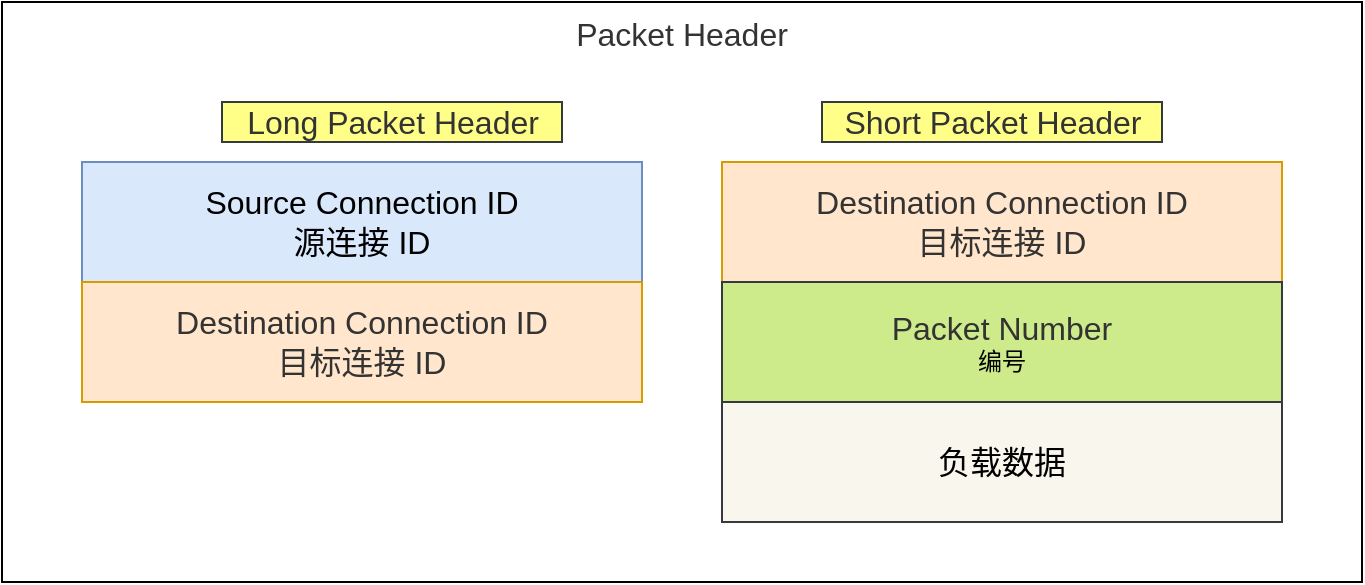 <mxfile version="17.5.0" type="github">
  <diagram id="F2Pzh7L2SbBgxynTq77H" name="Page-1">
    <mxGraphModel dx="1191" dy="774" grid="1" gridSize="10" guides="1" tooltips="1" connect="1" arrows="1" fold="1" page="1" pageScale="1" pageWidth="827" pageHeight="1169" math="0" shadow="0">
      <root>
        <mxCell id="0" />
        <mxCell id="1" parent="0" />
        <mxCell id="uvT6o-C92K39rOI1GQxc-15" value="&lt;span style=&quot;color: rgb(51 , 51 , 51) ; font-family: &amp;#34;pingfang sc&amp;#34; , &amp;#34;avenir&amp;#34; , &amp;#34;tahoma&amp;#34; , &amp;#34;arial&amp;#34; , &amp;#34;lantinghei sc&amp;#34; , &amp;#34;microsoft yahei&amp;#34; , &amp;#34;hiragino sans gb&amp;#34; , &amp;#34;microsoft sans serif&amp;#34; , &amp;#34;wenquanyi micro hei&amp;#34; , &amp;#34;helvetica&amp;#34; , sans-serif ; background-color: rgb(255 , 255 , 255)&quot;&gt;Packet Header&lt;/span&gt;" style="rounded=0;whiteSpace=wrap;html=1;labelBackgroundColor=none;fontSize=16;fontColor=default;strokeColor=default;fillColor=default;verticalAlign=top;" vertex="1" parent="1">
          <mxGeometry x="80" width="680" height="290" as="geometry" />
        </mxCell>
        <mxCell id="uvT6o-C92K39rOI1GQxc-3" value="&lt;span style=&quot;color: rgb(51, 51, 51); font-family: &amp;quot;pingfang sc&amp;quot;, avenir, tahoma, arial, &amp;quot;lantinghei sc&amp;quot;, &amp;quot;microsoft yahei&amp;quot;, &amp;quot;hiragino sans gb&amp;quot;, &amp;quot;microsoft sans serif&amp;quot;, &amp;quot;wenquanyi micro hei&amp;quot;, helvetica, sans-serif; font-size: 16px;&quot;&gt;Long Packet Header&lt;/span&gt;" style="text;html=1;align=center;verticalAlign=middle;resizable=0;points=[];autosize=1;strokeColor=#36393d;fillColor=#ffff88;labelBackgroundColor=none;" vertex="1" parent="1">
          <mxGeometry x="190" y="50" width="170" height="20" as="geometry" />
        </mxCell>
        <mxCell id="uvT6o-C92K39rOI1GQxc-6" value="&lt;span style=&quot;color: rgb(51, 51, 51); font-family: &amp;quot;pingfang sc&amp;quot;, avenir, tahoma, arial, &amp;quot;lantinghei sc&amp;quot;, &amp;quot;microsoft yahei&amp;quot;, &amp;quot;hiragino sans gb&amp;quot;, &amp;quot;microsoft sans serif&amp;quot;, &amp;quot;wenquanyi micro hei&amp;quot;, helvetica, sans-serif; font-size: 16px;&quot;&gt;Short Packet Header&lt;/span&gt;" style="text;html=1;align=center;verticalAlign=middle;resizable=0;points=[];autosize=1;strokeColor=#36393d;fillColor=#ffff88;labelBackgroundColor=none;" vertex="1" parent="1">
          <mxGeometry x="490" y="50" width="170" height="20" as="geometry" />
        </mxCell>
        <mxCell id="uvT6o-C92K39rOI1GQxc-9" value="" style="group" vertex="1" connectable="0" parent="1">
          <mxGeometry x="120" y="80" width="280" height="120" as="geometry" />
        </mxCell>
        <mxCell id="uvT6o-C92K39rOI1GQxc-1" value="&lt;span style=&quot;font-family: &amp;#34;pingfang sc&amp;#34; , &amp;#34;avenir&amp;#34; , &amp;#34;tahoma&amp;#34; , &amp;#34;arial&amp;#34; , &amp;#34;lantinghei sc&amp;#34; , &amp;#34;microsoft yahei&amp;#34; , &amp;#34;hiragino sans gb&amp;#34; , &amp;#34;microsoft sans serif&amp;#34; , &amp;#34;wenquanyi micro hei&amp;#34; , &amp;#34;helvetica&amp;#34; , sans-serif ; font-size: 16px&quot;&gt;Source Connection ID&lt;br&gt;源连接 ID&lt;br&gt;&lt;/span&gt;" style="rounded=0;html=1;fillColor=#dae8fc;strokeColor=#6c8ebf;whiteSpace=wrap;labelBackgroundColor=none;" vertex="1" parent="uvT6o-C92K39rOI1GQxc-9">
          <mxGeometry width="280" height="60" as="geometry" />
        </mxCell>
        <mxCell id="uvT6o-C92K39rOI1GQxc-2" value="&lt;span style=&quot;color: rgb(51 , 51 , 51) ; font-family: &amp;#34;pingfang sc&amp;#34; , &amp;#34;avenir&amp;#34; , &amp;#34;tahoma&amp;#34; , &amp;#34;arial&amp;#34; , &amp;#34;lantinghei sc&amp;#34; , &amp;#34;microsoft yahei&amp;#34; , &amp;#34;hiragino sans gb&amp;#34; , &amp;#34;microsoft sans serif&amp;#34; , &amp;#34;wenquanyi micro hei&amp;#34; , &amp;#34;helvetica&amp;#34; , sans-serif ; font-size: 16px&quot;&gt;Destination Connection ID&lt;br&gt;目标连接 ID&lt;br&gt;&lt;/span&gt;" style="rounded=0;whiteSpace=wrap;html=1;fillColor=#ffe6cc;strokeColor=#d79b00;labelBackgroundColor=none;" vertex="1" parent="uvT6o-C92K39rOI1GQxc-9">
          <mxGeometry y="60" width="280" height="60" as="geometry" />
        </mxCell>
        <mxCell id="uvT6o-C92K39rOI1GQxc-10" value="" style="group;fontSize=16;fillColor=#cdeb8b;strokeColor=#36393d;" vertex="1" connectable="0" parent="1">
          <mxGeometry x="440" y="80" width="280" height="120" as="geometry" />
        </mxCell>
        <mxCell id="uvT6o-C92K39rOI1GQxc-4" value="&lt;span style=&quot;color: rgb(51 , 51 , 51) ; font-family: &amp;#34;pingfang sc&amp;#34; , &amp;#34;avenir&amp;#34; , &amp;#34;tahoma&amp;#34; , &amp;#34;arial&amp;#34; , &amp;#34;lantinghei sc&amp;#34; , &amp;#34;microsoft yahei&amp;#34; , &amp;#34;hiragino sans gb&amp;#34; , &amp;#34;microsoft sans serif&amp;#34; , &amp;#34;wenquanyi micro hei&amp;#34; , &amp;#34;helvetica&amp;#34; , sans-serif ; font-size: 16px&quot;&gt;Destination Connection ID&lt;br&gt;&lt;/span&gt;&lt;span style=&quot;color: rgb(51 , 51 , 51) ; font-family: &amp;#34;pingfang sc&amp;#34; , &amp;#34;avenir&amp;#34; , &amp;#34;tahoma&amp;#34; , &amp;#34;arial&amp;#34; , &amp;#34;lantinghei sc&amp;#34; , &amp;#34;microsoft yahei&amp;#34; , &amp;#34;hiragino sans gb&amp;#34; , &amp;#34;microsoft sans serif&amp;#34; , &amp;#34;wenquanyi micro hei&amp;#34; , &amp;#34;helvetica&amp;#34; , sans-serif ; font-size: 16px&quot;&gt;目标连接 ID&lt;/span&gt;&lt;span style=&quot;color: rgb(51 , 51 , 51) ; font-family: &amp;#34;pingfang sc&amp;#34; , &amp;#34;avenir&amp;#34; , &amp;#34;tahoma&amp;#34; , &amp;#34;arial&amp;#34; , &amp;#34;lantinghei sc&amp;#34; , &amp;#34;microsoft yahei&amp;#34; , &amp;#34;hiragino sans gb&amp;#34; , &amp;#34;microsoft sans serif&amp;#34; , &amp;#34;wenquanyi micro hei&amp;#34; , &amp;#34;helvetica&amp;#34; , sans-serif ; font-size: 16px&quot;&gt;&lt;br&gt;&lt;/span&gt;" style="rounded=0;whiteSpace=wrap;html=1;fillColor=#ffe6cc;strokeColor=#d79b00;labelBackgroundColor=none;" vertex="1" parent="uvT6o-C92K39rOI1GQxc-10">
          <mxGeometry width="280" height="60" as="geometry" />
        </mxCell>
        <mxCell id="uvT6o-C92K39rOI1GQxc-5" value="&lt;span style=&quot;color: rgb(51, 51, 51); font-family: &amp;quot;pingfang sc&amp;quot;, avenir, tahoma, arial, &amp;quot;lantinghei sc&amp;quot;, &amp;quot;microsoft yahei&amp;quot;, &amp;quot;hiragino sans gb&amp;quot;, &amp;quot;microsoft sans serif&amp;quot;, &amp;quot;wenquanyi micro hei&amp;quot;, helvetica, sans-serif; font-size: 16px;&quot;&gt;Packet Number&lt;br&gt;&lt;/span&gt;编号" style="rounded=0;whiteSpace=wrap;html=1;fillColor=#cdeb8b;strokeColor=#36393d;labelBackgroundColor=none;" vertex="1" parent="uvT6o-C92K39rOI1GQxc-10">
          <mxGeometry y="60" width="280" height="60" as="geometry" />
        </mxCell>
        <mxCell id="uvT6o-C92K39rOI1GQxc-14" value="负载数据" style="rounded=0;whiteSpace=wrap;html=1;labelBackgroundColor=none;fontSize=16;strokeColor=#36393d;fillColor=#f9f7ed;" vertex="1" parent="1">
          <mxGeometry x="440" y="200" width="280" height="60" as="geometry" />
        </mxCell>
      </root>
    </mxGraphModel>
  </diagram>
</mxfile>
